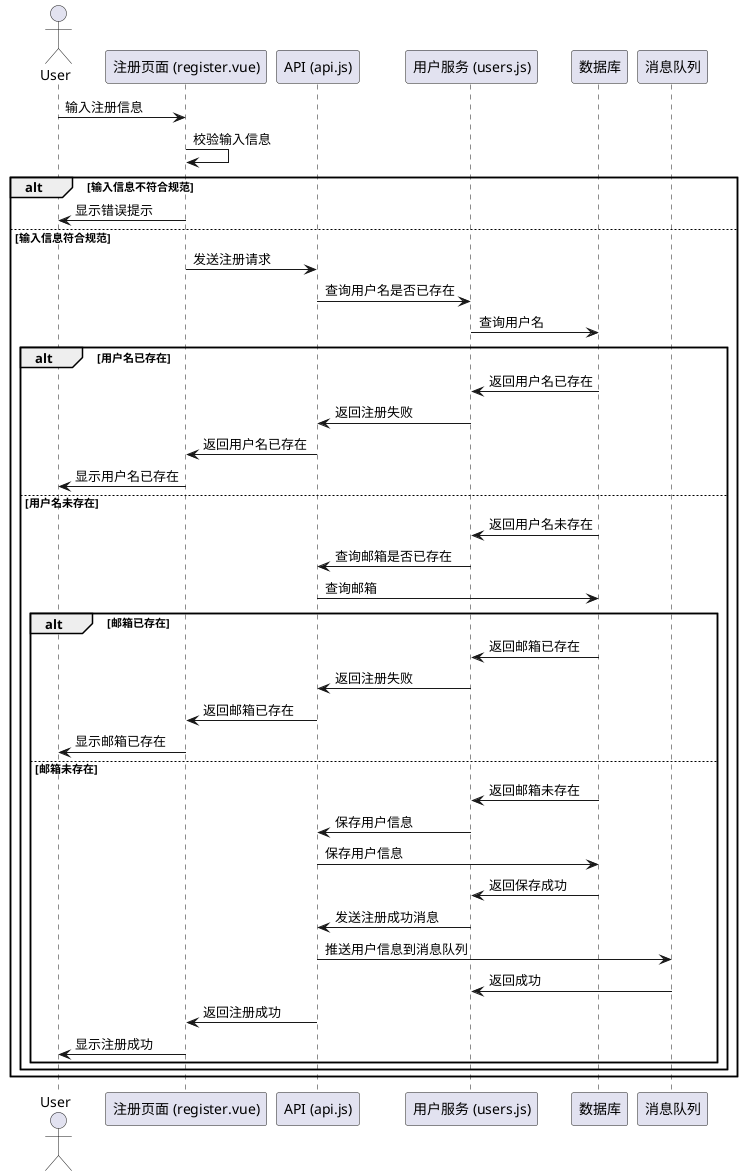 @startuml
actor User
participant "注册页面 (register.vue)" as RegisterPage
participant "API (api.js)" as Api
participant "用户服务 (users.js)" as UserService
participant "数据库" as Database
participant "消息队列" as MessageQueue

User -> RegisterPage : 输入注册信息
RegisterPage -> RegisterPage : 校验输入信息

alt 输入信息不符合规范
    RegisterPage -> User : 显示错误提示
else 输入信息符合规范
    RegisterPage -> Api : 发送注册请求
    Api -> UserService : 查询用户名是否已存在
    UserService -> Database : 查询用户名
    alt 用户名已存在
        Database -> UserService : 返回用户名已存在
        UserService -> Api : 返回注册失败
        Api -> RegisterPage : 返回用户名已存在
        RegisterPage -> User : 显示用户名已存在
    else 用户名未存在
        Database -> UserService : 返回用户名未存在
        UserService -> Api : 查询邮箱是否已存在
        Api -> Database : 查询邮箱
        alt 邮箱已存在
            Database -> UserService : 返回邮箱已存在
            UserService -> Api : 返回注册失败
            Api -> RegisterPage : 返回邮箱已存在
            RegisterPage -> User : 显示邮箱已存在
        else 邮箱未存在
            Database -> UserService : 返回邮箱未存在
            UserService -> Api : 保存用户信息
            Api -> Database : 保存用户信息
            Database -> UserService : 返回保存成功
            UserService -> Api : 发送注册成功消息
            Api -> MessageQueue : 推送用户信息到消息队列
            MessageQueue -> UserService : 返回成功
            Api -> RegisterPage : 返回注册成功
            RegisterPage -> User : 显示注册成功
        end
    end
end

@enduml
